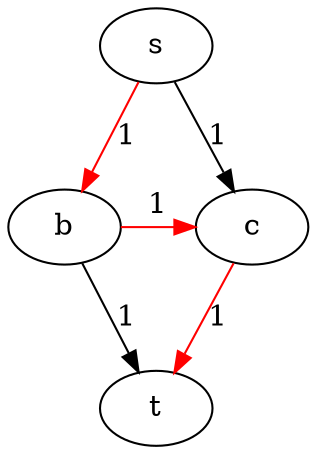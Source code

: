 digraph G {
    subgraph {
        rank = same; b; c;
    }
    
    s -> b[label=1, color=red]
    s -> c[label=1]
    b -> c[label=1, color=red]
    c -> t[label=1, color=red]
    b -> t[label=1]
}
